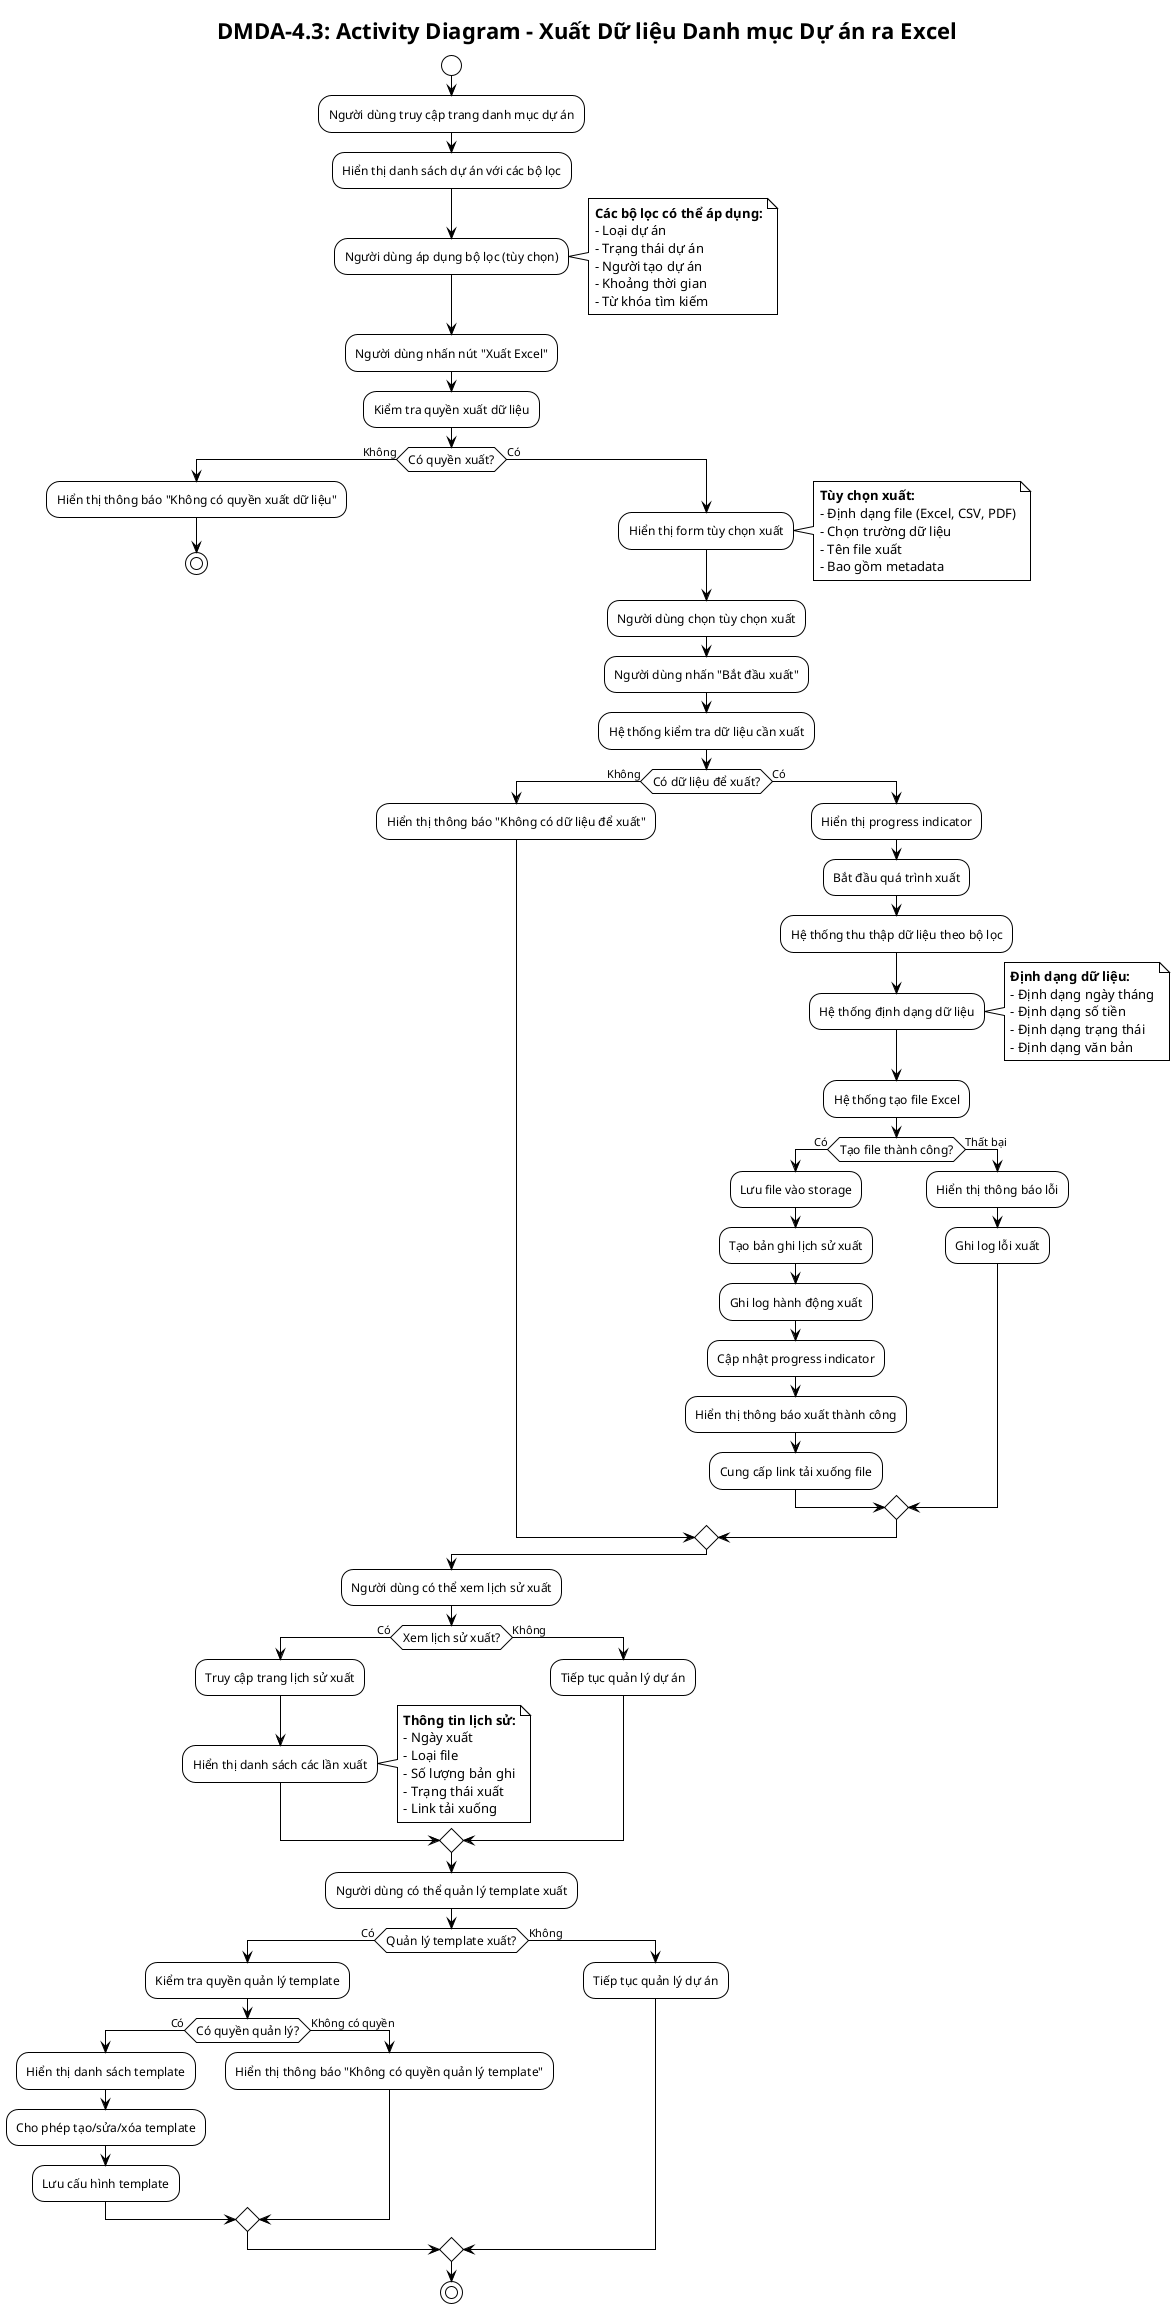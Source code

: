 @startuml DMDA-4.3 Activity Diagram
!theme plain
skinparam activityFontSize 12

title DMDA-4.3: Activity Diagram - Xuất Dữ liệu Danh mục Dự án ra Excel

start

:Người dùng truy cập trang danh mục dự án;

:Hiển thị danh sách dự án với các bộ lọc;

:Người dùng áp dụng bộ lọc (tùy chọn);
note right
**Các bộ lọc có thể áp dụng:**
- Loại dự án
- Trạng thái dự án
- Người tạo dự án
- Khoảng thời gian
- Từ khóa tìm kiếm
end note

:Người dùng nhấn nút "Xuất Excel";

:Kiểm tra quyền xuất dữ liệu;

if (Có quyền xuất?) then (Không)
    :Hiển thị thông báo "Không có quyền xuất dữ liệu";
    stop
else (Có)
    :Hiển thị form tùy chọn xuất;
    note right
    **Tùy chọn xuất:**
    - Định dạng file (Excel, CSV, PDF)
    - Chọn trường dữ liệu
    - Tên file xuất
    - Bao gồm metadata
    end note
    
    :Người dùng chọn tùy chọn xuất;
    
    :Người dùng nhấn "Bắt đầu xuất";
    
    :Hệ thống kiểm tra dữ liệu cần xuất;
    
    if (Có dữ liệu để xuất?) then (Không)
        :Hiển thị thông báo "Không có dữ liệu để xuất";
    else (Có)
        :Hiển thị progress indicator;
        :Bắt đầu quá trình xuất;
        
        :Hệ thống thu thập dữ liệu theo bộ lọc;
        
        :Hệ thống định dạng dữ liệu;
        note right
        **Định dạng dữ liệu:**
        - Định dạng ngày tháng
        - Định dạng số tiền
        - Định dạng trạng thái
        - Định dạng văn bản
        end note
        
        :Hệ thống tạo file Excel;
        
        if (Tạo file thành công?) then (Có)
            :Lưu file vào storage;
            :Tạo bản ghi lịch sử xuất;
            :Ghi log hành động xuất;
            :Cập nhật progress indicator;
            :Hiển thị thông báo xuất thành công;
            :Cung cấp link tải xuống file;
        else (Thất bại)
            :Hiển thị thông báo lỗi;
            :Ghi log lỗi xuất;
        endif
    endif
endif

:Người dùng có thể xem lịch sử xuất;

if (Xem lịch sử xuất?) then (Có)
    :Truy cập trang lịch sử xuất;
    :Hiển thị danh sách các lần xuất;
    note right
    **Thông tin lịch sử:**
    - Ngày xuất
    - Loại file
    - Số lượng bản ghi
    - Trạng thái xuất
    - Link tải xuống
    end note
else (Không)
    :Tiếp tục quản lý dự án;
endif

:Người dùng có thể quản lý template xuất;

if (Quản lý template xuất?) then (Có)
    :Kiểm tra quyền quản lý template;
    
    if (Có quyền quản lý?) then (Có)
        :Hiển thị danh sách template;
        :Cho phép tạo/sửa/xóa template;
        :Lưu cấu hình template;
    else (Không có quyền)
        :Hiển thị thông báo "Không có quyền quản lý template";
    endif
else (Không)
    :Tiếp tục quản lý dự án;
endif

stop

@enduml
